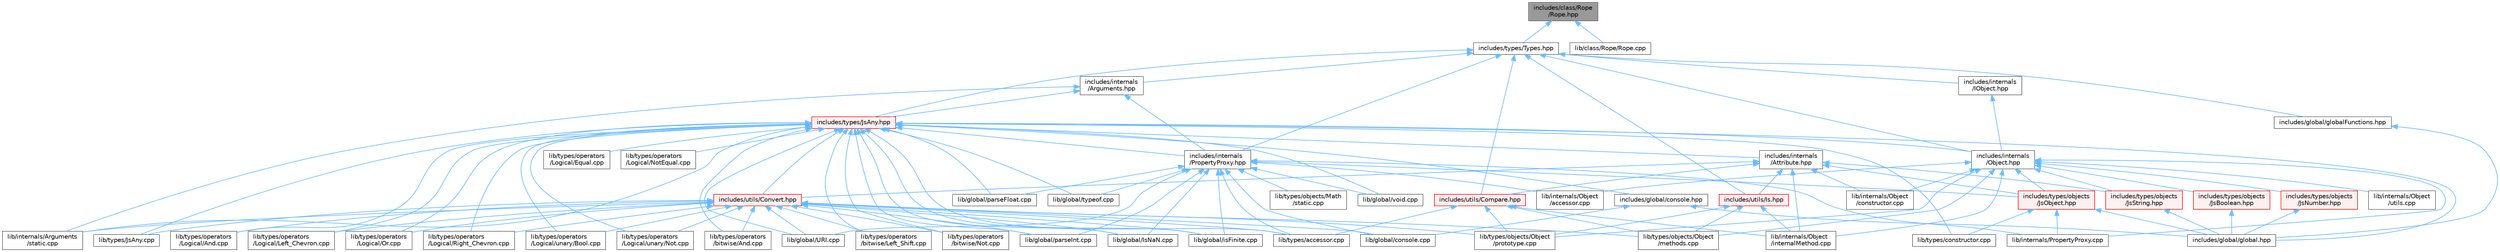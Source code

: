 digraph "includes/class/Rope/Rope.hpp"
{
 // LATEX_PDF_SIZE
  bgcolor="transparent";
  edge [fontname=Helvetica,fontsize=10,labelfontname=Helvetica,labelfontsize=10];
  node [fontname=Helvetica,fontsize=10,shape=box,height=0.2,width=0.4];
  Node1 [id="Node000001",label="includes/class/Rope\l/Rope.hpp",height=0.2,width=0.4,color="gray40", fillcolor="grey60", style="filled", fontcolor="black",tooltip=" "];
  Node1 -> Node2 [id="edge1_Node000001_Node000002",dir="back",color="steelblue1",style="solid",tooltip=" "];
  Node2 [id="Node000002",label="includes/types/Types.hpp",height=0.2,width=0.4,color="grey40", fillcolor="white", style="filled",URL="$Types_8hpp.html",tooltip=" "];
  Node2 -> Node3 [id="edge2_Node000002_Node000003",dir="back",color="steelblue1",style="solid",tooltip=" "];
  Node3 [id="Node000003",label="includes/global/globalFunctions.hpp",height=0.2,width=0.4,color="grey40", fillcolor="white", style="filled",URL="$globalFunctions_8hpp.html",tooltip=" "];
  Node3 -> Node4 [id="edge3_Node000003_Node000004",dir="back",color="steelblue1",style="solid",tooltip=" "];
  Node4 [id="Node000004",label="includes/global/global.hpp",height=0.2,width=0.4,color="grey40", fillcolor="white", style="filled",URL="$global_8hpp.html",tooltip=" "];
  Node2 -> Node5 [id="edge4_Node000002_Node000005",dir="back",color="steelblue1",style="solid",tooltip=" "];
  Node5 [id="Node000005",label="includes/internals\l/Arguments.hpp",height=0.2,width=0.4,color="grey40", fillcolor="white", style="filled",URL="$Arguments_8hpp.html",tooltip=" "];
  Node5 -> Node6 [id="edge5_Node000005_Node000006",dir="back",color="steelblue1",style="solid",tooltip=" "];
  Node6 [id="Node000006",label="includes/internals\l/PropertyProxy.hpp",height=0.2,width=0.4,color="grey40", fillcolor="white", style="filled",URL="$PropertyProxy_8hpp.html",tooltip=" "];
  Node6 -> Node7 [id="edge6_Node000006_Node000007",dir="back",color="steelblue1",style="solid",tooltip=" "];
  Node7 [id="Node000007",label="includes/types/objects\l/JsObject.hpp",height=0.2,width=0.4,color="red", fillcolor="#FFF0F0", style="filled",URL="$JsObject_8hpp.html",tooltip=" "];
  Node7 -> Node4 [id="edge7_Node000007_Node000004",dir="back",color="steelblue1",style="solid",tooltip=" "];
  Node7 -> Node24 [id="edge8_Node000007_Node000024",dir="back",color="steelblue1",style="solid",tooltip=" "];
  Node24 [id="Node000024",label="lib/internals/PropertyProxy.cpp",height=0.2,width=0.4,color="grey40", fillcolor="white", style="filled",URL="$PropertyProxy_8cpp.html",tooltip=" "];
  Node7 -> Node25 [id="edge9_Node000007_Node000025",dir="back",color="steelblue1",style="solid",tooltip=" "];
  Node25 [id="Node000025",label="lib/types/constructor.cpp",height=0.2,width=0.4,color="grey40", fillcolor="white", style="filled",URL="$types_2constructor_8cpp.html",tooltip=" "];
  Node6 -> Node31 [id="edge10_Node000006_Node000031",dir="back",color="steelblue1",style="solid",tooltip=" "];
  Node31 [id="Node000031",label="lib/global/IsNaN.cpp",height=0.2,width=0.4,color="grey40", fillcolor="white", style="filled",URL="$IsNaN_8cpp.html",tooltip=" "];
  Node6 -> Node32 [id="edge11_Node000006_Node000032",dir="back",color="steelblue1",style="solid",tooltip=" "];
  Node32 [id="Node000032",label="lib/global/URI.cpp",height=0.2,width=0.4,color="grey40", fillcolor="white", style="filled",URL="$URI_8cpp.html",tooltip=" "];
  Node6 -> Node33 [id="edge12_Node000006_Node000033",dir="back",color="steelblue1",style="solid",tooltip=" "];
  Node33 [id="Node000033",label="lib/global/console.cpp",height=0.2,width=0.4,color="grey40", fillcolor="white", style="filled",URL="$console_8cpp.html",tooltip=" "];
  Node6 -> Node34 [id="edge13_Node000006_Node000034",dir="back",color="steelblue1",style="solid",tooltip=" "];
  Node34 [id="Node000034",label="lib/global/isFinite.cpp",height=0.2,width=0.4,color="grey40", fillcolor="white", style="filled",URL="$isFinite_8cpp.html",tooltip=" "];
  Node6 -> Node35 [id="edge14_Node000006_Node000035",dir="back",color="steelblue1",style="solid",tooltip=" "];
  Node35 [id="Node000035",label="lib/global/parseFloat.cpp",height=0.2,width=0.4,color="grey40", fillcolor="white", style="filled",URL="$parseFloat_8cpp.html",tooltip=" "];
  Node6 -> Node36 [id="edge15_Node000006_Node000036",dir="back",color="steelblue1",style="solid",tooltip=" "];
  Node36 [id="Node000036",label="lib/global/parseInt.cpp",height=0.2,width=0.4,color="grey40", fillcolor="white", style="filled",URL="$parseInt_8cpp.html",tooltip=" "];
  Node6 -> Node37 [id="edge16_Node000006_Node000037",dir="back",color="steelblue1",style="solid",tooltip=" "];
  Node37 [id="Node000037",label="lib/global/typeof.cpp",height=0.2,width=0.4,color="grey40", fillcolor="white", style="filled",URL="$typeof_8cpp.html",tooltip=" "];
  Node6 -> Node38 [id="edge17_Node000006_Node000038",dir="back",color="steelblue1",style="solid",tooltip=" "];
  Node38 [id="Node000038",label="lib/global/void.cpp",height=0.2,width=0.4,color="grey40", fillcolor="white", style="filled",URL="$void_8cpp.html",tooltip=" "];
  Node6 -> Node39 [id="edge18_Node000006_Node000039",dir="back",color="steelblue1",style="solid",tooltip=" "];
  Node39 [id="Node000039",label="lib/internals/Object\l/accessor.cpp",height=0.2,width=0.4,color="grey40", fillcolor="white", style="filled",URL="$internals_2Object_2accessor_8cpp.html",tooltip=" "];
  Node6 -> Node24 [id="edge19_Node000006_Node000024",dir="back",color="steelblue1",style="solid",tooltip=" "];
  Node6 -> Node12 [id="edge20_Node000006_Node000012",dir="back",color="steelblue1",style="solid",tooltip=" "];
  Node12 [id="Node000012",label="lib/types/accessor.cpp",height=0.2,width=0.4,color="grey40", fillcolor="white", style="filled",URL="$types_2accessor_8cpp.html",tooltip=" "];
  Node6 -> Node40 [id="edge21_Node000006_Node000040",dir="back",color="steelblue1",style="solid",tooltip=" "];
  Node40 [id="Node000040",label="lib/types/objects/Math\l/static.cpp",height=0.2,width=0.4,color="grey40", fillcolor="white", style="filled",URL="$types_2objects_2Math_2static_8cpp.html",tooltip=" "];
  Node5 -> Node41 [id="edge22_Node000005_Node000041",dir="back",color="steelblue1",style="solid",tooltip=" "];
  Node41 [id="Node000041",label="includes/types/JsAny.hpp",height=0.2,width=0.4,color="red", fillcolor="#FFF0F0", style="filled",URL="$JsAny_8hpp.html",tooltip=" "];
  Node41 -> Node42 [id="edge23_Node000041_Node000042",dir="back",color="steelblue1",style="solid",tooltip=" "];
  Node42 [id="Node000042",label="includes/global/console.hpp",height=0.2,width=0.4,color="grey40", fillcolor="white", style="filled",URL="$console_8hpp.html",tooltip=" "];
  Node42 -> Node4 [id="edge24_Node000042_Node000004",dir="back",color="steelblue1",style="solid",tooltip=" "];
  Node42 -> Node33 [id="edge25_Node000042_Node000033",dir="back",color="steelblue1",style="solid",tooltip=" "];
  Node41 -> Node4 [id="edge26_Node000041_Node000004",dir="back",color="steelblue1",style="solid",tooltip=" "];
  Node41 -> Node43 [id="edge27_Node000041_Node000043",dir="back",color="steelblue1",style="solid",tooltip=" "];
  Node43 [id="Node000043",label="includes/internals\l/Attribute.hpp",height=0.2,width=0.4,color="grey40", fillcolor="white", style="filled",URL="$Attribute_8hpp.html",tooltip=" "];
  Node43 -> Node7 [id="edge28_Node000043_Node000007",dir="back",color="steelblue1",style="solid",tooltip=" "];
  Node43 -> Node44 [id="edge29_Node000043_Node000044",dir="back",color="steelblue1",style="solid",tooltip=" "];
  Node44 [id="Node000044",label="includes/types/objects\l/JsString.hpp",height=0.2,width=0.4,color="red", fillcolor="#FFF0F0", style="filled",URL="$JsString_8hpp.html",tooltip=" "];
  Node44 -> Node4 [id="edge30_Node000044_Node000004",dir="back",color="steelblue1",style="solid",tooltip=" "];
  Node43 -> Node47 [id="edge31_Node000043_Node000047",dir="back",color="steelblue1",style="solid",tooltip=" "];
  Node47 [id="Node000047",label="includes/utils/Compare.hpp",height=0.2,width=0.4,color="red", fillcolor="#FFF0F0", style="filled",URL="$Compare_8hpp.html",tooltip=" "];
  Node47 -> Node48 [id="edge32_Node000047_Node000048",dir="back",color="steelblue1",style="solid",tooltip=" "];
  Node48 [id="Node000048",label="lib/internals/Object\l/internalMethod.cpp",height=0.2,width=0.4,color="grey40", fillcolor="white", style="filled",URL="$internalMethod_8cpp.html",tooltip=" "];
  Node47 -> Node12 [id="edge33_Node000047_Node000012",dir="back",color="steelblue1",style="solid",tooltip=" "];
  Node47 -> Node19 [id="edge34_Node000047_Node000019",dir="back",color="steelblue1",style="solid",tooltip=" "];
  Node19 [id="Node000019",label="lib/types/objects/Object\l/methods.cpp",height=0.2,width=0.4,color="grey40", fillcolor="white", style="filled",URL="$Object_2methods_8cpp.html",tooltip=" "];
  Node47 -> Node20 [id="edge35_Node000047_Node000020",dir="back",color="steelblue1",style="solid",tooltip=" "];
  Node20 [id="Node000020",label="lib/types/objects/Object\l/prototype.cpp",height=0.2,width=0.4,color="grey40", fillcolor="white", style="filled",URL="$Object_2prototype_8cpp.html",tooltip=" "];
  Node43 -> Node50 [id="edge36_Node000043_Node000050",dir="back",color="steelblue1",style="solid",tooltip=" "];
  Node50 [id="Node000050",label="includes/utils/Convert.hpp",height=0.2,width=0.4,color="red", fillcolor="#FFF0F0", style="filled",URL="$Convert_8hpp.html",tooltip=" "];
  Node50 -> Node31 [id="edge37_Node000050_Node000031",dir="back",color="steelblue1",style="solid",tooltip=" "];
  Node50 -> Node32 [id="edge38_Node000050_Node000032",dir="back",color="steelblue1",style="solid",tooltip=" "];
  Node50 -> Node33 [id="edge39_Node000050_Node000033",dir="back",color="steelblue1",style="solid",tooltip=" "];
  Node50 -> Node34 [id="edge40_Node000050_Node000034",dir="back",color="steelblue1",style="solid",tooltip=" "];
  Node50 -> Node36 [id="edge41_Node000050_Node000036",dir="back",color="steelblue1",style="solid",tooltip=" "];
  Node50 -> Node11 [id="edge42_Node000050_Node000011",dir="back",color="steelblue1",style="solid",tooltip=" "];
  Node11 [id="Node000011",label="lib/internals/Arguments\l/static.cpp",height=0.2,width=0.4,color="grey40", fillcolor="white", style="filled",URL="$internals_2Arguments_2static_8cpp.html",tooltip=" "];
  Node50 -> Node52 [id="edge43_Node000050_Node000052",dir="back",color="steelblue1",style="solid",tooltip=" "];
  Node52 [id="Node000052",label="lib/types/JsAny.cpp",height=0.2,width=0.4,color="grey40", fillcolor="white", style="filled",URL="$JsAny_8cpp.html",tooltip=" "];
  Node50 -> Node12 [id="edge44_Node000050_Node000012",dir="back",color="steelblue1",style="solid",tooltip=" "];
  Node50 -> Node19 [id="edge45_Node000050_Node000019",dir="back",color="steelblue1",style="solid",tooltip=" "];
  Node50 -> Node20 [id="edge46_Node000050_Node000020",dir="back",color="steelblue1",style="solid",tooltip=" "];
  Node50 -> Node55 [id="edge47_Node000050_Node000055",dir="back",color="steelblue1",style="solid",tooltip=" "];
  Node55 [id="Node000055",label="lib/types/operators\l/Logical/And.cpp",height=0.2,width=0.4,color="grey40", fillcolor="white", style="filled",URL="$Logical_2And_8cpp.html",tooltip=" "];
  Node50 -> Node56 [id="edge48_Node000050_Node000056",dir="back",color="steelblue1",style="solid",tooltip=" "];
  Node56 [id="Node000056",label="lib/types/operators\l/Logical/Left_Chevron.cpp",height=0.2,width=0.4,color="grey40", fillcolor="white", style="filled",URL="$Logical_2Left__Chevron_8cpp.html",tooltip=" "];
  Node50 -> Node57 [id="edge49_Node000050_Node000057",dir="back",color="steelblue1",style="solid",tooltip=" "];
  Node57 [id="Node000057",label="lib/types/operators\l/Logical/Or.cpp",height=0.2,width=0.4,color="grey40", fillcolor="white", style="filled",URL="$Logical_2Or_8cpp.html",tooltip=" "];
  Node50 -> Node58 [id="edge50_Node000050_Node000058",dir="back",color="steelblue1",style="solid",tooltip=" "];
  Node58 [id="Node000058",label="lib/types/operators\l/Logical/Right_Chevron.cpp",height=0.2,width=0.4,color="grey40", fillcolor="white", style="filled",URL="$Logical_2Right__Chevron_8cpp.html",tooltip=" "];
  Node50 -> Node59 [id="edge51_Node000050_Node000059",dir="back",color="steelblue1",style="solid",tooltip=" "];
  Node59 [id="Node000059",label="lib/types/operators\l/Logical/unary/Bool.cpp",height=0.2,width=0.4,color="grey40", fillcolor="white", style="filled",URL="$Bool_8cpp.html",tooltip=" "];
  Node50 -> Node60 [id="edge52_Node000050_Node000060",dir="back",color="steelblue1",style="solid",tooltip=" "];
  Node60 [id="Node000060",label="lib/types/operators\l/Logical/unary/Not.cpp",height=0.2,width=0.4,color="grey40", fillcolor="white", style="filled",URL="$Logical_2unary_2Not_8cpp.html",tooltip=" "];
  Node50 -> Node61 [id="edge53_Node000050_Node000061",dir="back",color="steelblue1",style="solid",tooltip=" "];
  Node61 [id="Node000061",label="lib/types/operators\l/bitwise/And.cpp",height=0.2,width=0.4,color="grey40", fillcolor="white", style="filled",URL="$bitwise_2And_8cpp.html",tooltip=" "];
  Node50 -> Node62 [id="edge54_Node000050_Node000062",dir="back",color="steelblue1",style="solid",tooltip=" "];
  Node62 [id="Node000062",label="lib/types/operators\l/bitwise/Left_Shift.cpp",height=0.2,width=0.4,color="grey40", fillcolor="white", style="filled",URL="$Left__Shift_8cpp.html",tooltip=" "];
  Node50 -> Node63 [id="edge55_Node000050_Node000063",dir="back",color="steelblue1",style="solid",tooltip=" "];
  Node63 [id="Node000063",label="lib/types/operators\l/bitwise/Not.cpp",height=0.2,width=0.4,color="grey40", fillcolor="white", style="filled",URL="$bitwise_2Not_8cpp.html",tooltip=" "];
  Node43 -> Node81 [id="edge56_Node000043_Node000081",dir="back",color="steelblue1",style="solid",tooltip=" "];
  Node81 [id="Node000081",label="includes/utils/Is.hpp",height=0.2,width=0.4,color="red", fillcolor="#FFF0F0", style="filled",URL="$Is_8hpp.html",tooltip=" "];
  Node81 -> Node48 [id="edge57_Node000081_Node000048",dir="back",color="steelblue1",style="solid",tooltip=" "];
  Node81 -> Node19 [id="edge58_Node000081_Node000019",dir="back",color="steelblue1",style="solid",tooltip=" "];
  Node81 -> Node20 [id="edge59_Node000081_Node000020",dir="back",color="steelblue1",style="solid",tooltip=" "];
  Node43 -> Node82 [id="edge60_Node000043_Node000082",dir="back",color="steelblue1",style="solid",tooltip=" "];
  Node82 [id="Node000082",label="lib/internals/Object\l/constructor.cpp",height=0.2,width=0.4,color="grey40", fillcolor="white", style="filled",URL="$internals_2Object_2constructor_8cpp.html",tooltip=" "];
  Node43 -> Node48 [id="edge61_Node000043_Node000048",dir="back",color="steelblue1",style="solid",tooltip=" "];
  Node41 -> Node83 [id="edge62_Node000041_Node000083",dir="back",color="steelblue1",style="solid",tooltip=" "];
  Node83 [id="Node000083",label="includes/internals\l/Object.hpp",height=0.2,width=0.4,color="grey40", fillcolor="white", style="filled",URL="$Object_8hpp.html",tooltip=" "];
  Node83 -> Node84 [id="edge63_Node000083_Node000084",dir="back",color="steelblue1",style="solid",tooltip=" "];
  Node84 [id="Node000084",label="includes/types/objects\l/JsBoolean.hpp",height=0.2,width=0.4,color="red", fillcolor="#FFF0F0", style="filled",URL="$JsBoolean_8hpp.html",tooltip=" "];
  Node84 -> Node4 [id="edge64_Node000084_Node000004",dir="back",color="steelblue1",style="solid",tooltip=" "];
  Node83 -> Node85 [id="edge65_Node000083_Node000085",dir="back",color="steelblue1",style="solid",tooltip=" "];
  Node85 [id="Node000085",label="includes/types/objects\l/JsNumber.hpp",height=0.2,width=0.4,color="red", fillcolor="#FFF0F0", style="filled",URL="$JsNumber_8hpp.html",tooltip=" "];
  Node85 -> Node4 [id="edge66_Node000085_Node000004",dir="back",color="steelblue1",style="solid",tooltip=" "];
  Node83 -> Node7 [id="edge67_Node000083_Node000007",dir="back",color="steelblue1",style="solid",tooltip=" "];
  Node83 -> Node44 [id="edge68_Node000083_Node000044",dir="back",color="steelblue1",style="solid",tooltip=" "];
  Node83 -> Node39 [id="edge69_Node000083_Node000039",dir="back",color="steelblue1",style="solid",tooltip=" "];
  Node83 -> Node82 [id="edge70_Node000083_Node000082",dir="back",color="steelblue1",style="solid",tooltip=" "];
  Node83 -> Node48 [id="edge71_Node000083_Node000048",dir="back",color="steelblue1",style="solid",tooltip=" "];
  Node83 -> Node86 [id="edge72_Node000083_Node000086",dir="back",color="steelblue1",style="solid",tooltip=" "];
  Node86 [id="Node000086",label="lib/internals/Object\l/utils.cpp",height=0.2,width=0.4,color="grey40", fillcolor="white", style="filled",URL="$utils_8cpp.html",tooltip=" "];
  Node83 -> Node24 [id="edge73_Node000083_Node000024",dir="back",color="steelblue1",style="solid",tooltip=" "];
  Node83 -> Node19 [id="edge74_Node000083_Node000019",dir="back",color="steelblue1",style="solid",tooltip=" "];
  Node83 -> Node20 [id="edge75_Node000083_Node000020",dir="back",color="steelblue1",style="solid",tooltip=" "];
  Node41 -> Node6 [id="edge76_Node000041_Node000006",dir="back",color="steelblue1",style="solid",tooltip=" "];
  Node41 -> Node50 [id="edge77_Node000041_Node000050",dir="back",color="steelblue1",style="solid",tooltip=" "];
  Node41 -> Node31 [id="edge78_Node000041_Node000031",dir="back",color="steelblue1",style="solid",tooltip=" "];
  Node41 -> Node32 [id="edge79_Node000041_Node000032",dir="back",color="steelblue1",style="solid",tooltip=" "];
  Node41 -> Node34 [id="edge80_Node000041_Node000034",dir="back",color="steelblue1",style="solid",tooltip=" "];
  Node41 -> Node35 [id="edge81_Node000041_Node000035",dir="back",color="steelblue1",style="solid",tooltip=" "];
  Node41 -> Node36 [id="edge82_Node000041_Node000036",dir="back",color="steelblue1",style="solid",tooltip=" "];
  Node41 -> Node37 [id="edge83_Node000041_Node000037",dir="back",color="steelblue1",style="solid",tooltip=" "];
  Node41 -> Node38 [id="edge84_Node000041_Node000038",dir="back",color="steelblue1",style="solid",tooltip=" "];
  Node41 -> Node11 [id="edge85_Node000041_Node000011",dir="back",color="steelblue1",style="solid",tooltip=" "];
  Node41 -> Node52 [id="edge86_Node000041_Node000052",dir="back",color="steelblue1",style="solid",tooltip=" "];
  Node41 -> Node12 [id="edge87_Node000041_Node000012",dir="back",color="steelblue1",style="solid",tooltip=" "];
  Node41 -> Node25 [id="edge88_Node000041_Node000025",dir="back",color="steelblue1",style="solid",tooltip=" "];
  Node41 -> Node55 [id="edge89_Node000041_Node000055",dir="back",color="steelblue1",style="solid",tooltip=" "];
  Node41 -> Node87 [id="edge90_Node000041_Node000087",dir="back",color="steelblue1",style="solid",tooltip=" "];
  Node87 [id="Node000087",label="lib/types/operators\l/Logical/Equal.cpp",height=0.2,width=0.4,color="grey40", fillcolor="white", style="filled",URL="$Equal_8cpp.html",tooltip=" "];
  Node41 -> Node56 [id="edge91_Node000041_Node000056",dir="back",color="steelblue1",style="solid",tooltip=" "];
  Node41 -> Node88 [id="edge92_Node000041_Node000088",dir="back",color="steelblue1",style="solid",tooltip=" "];
  Node88 [id="Node000088",label="lib/types/operators\l/Logical/NotEqual.cpp",height=0.2,width=0.4,color="grey40", fillcolor="white", style="filled",URL="$NotEqual_8cpp.html",tooltip=" "];
  Node41 -> Node57 [id="edge93_Node000041_Node000057",dir="back",color="steelblue1",style="solid",tooltip=" "];
  Node41 -> Node58 [id="edge94_Node000041_Node000058",dir="back",color="steelblue1",style="solid",tooltip=" "];
  Node41 -> Node59 [id="edge95_Node000041_Node000059",dir="back",color="steelblue1",style="solid",tooltip=" "];
  Node41 -> Node60 [id="edge96_Node000041_Node000060",dir="back",color="steelblue1",style="solid",tooltip=" "];
  Node41 -> Node61 [id="edge97_Node000041_Node000061",dir="back",color="steelblue1",style="solid",tooltip=" "];
  Node41 -> Node62 [id="edge98_Node000041_Node000062",dir="back",color="steelblue1",style="solid",tooltip=" "];
  Node41 -> Node63 [id="edge99_Node000041_Node000063",dir="back",color="steelblue1",style="solid",tooltip=" "];
  Node5 -> Node11 [id="edge100_Node000005_Node000011",dir="back",color="steelblue1",style="solid",tooltip=" "];
  Node2 -> Node93 [id="edge101_Node000002_Node000093",dir="back",color="steelblue1",style="solid",tooltip=" "];
  Node93 [id="Node000093",label="includes/internals\l/IObject.hpp",height=0.2,width=0.4,color="grey40", fillcolor="white", style="filled",URL="$IObject_8hpp.html",tooltip=" "];
  Node93 -> Node83 [id="edge102_Node000093_Node000083",dir="back",color="steelblue1",style="solid",tooltip=" "];
  Node2 -> Node83 [id="edge103_Node000002_Node000083",dir="back",color="steelblue1",style="solid",tooltip=" "];
  Node2 -> Node6 [id="edge104_Node000002_Node000006",dir="back",color="steelblue1",style="solid",tooltip=" "];
  Node2 -> Node41 [id="edge105_Node000002_Node000041",dir="back",color="steelblue1",style="solid",tooltip=" "];
  Node2 -> Node47 [id="edge106_Node000002_Node000047",dir="back",color="steelblue1",style="solid",tooltip=" "];
  Node2 -> Node81 [id="edge107_Node000002_Node000081",dir="back",color="steelblue1",style="solid",tooltip=" "];
  Node1 -> Node94 [id="edge108_Node000001_Node000094",dir="back",color="steelblue1",style="solid",tooltip=" "];
  Node94 [id="Node000094",label="lib/class/Rope/Rope.cpp",height=0.2,width=0.4,color="grey40", fillcolor="white", style="filled",URL="$Rope_8cpp.html",tooltip=" "];
}
